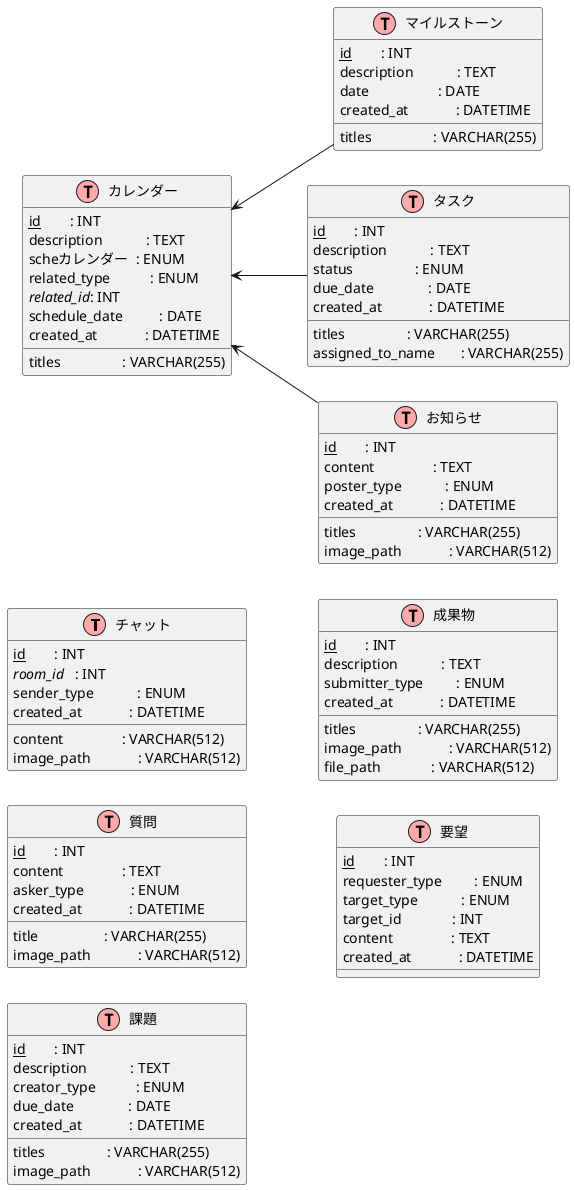 @startuml name
!define table(x)     class x << (T,#FFAAAA) >>
!define primary_key(x) <u>x</u>
!define foreign_key(x) <i>x</i>

left to right direction
skinparam classAttributeIconSize 0

table(チャット) {
  primary_key(id)        : INT
  foreign_key(room_id)   : INT
  sender_type            : ENUM
  content                : VARCHAR(512)
  image_path             : VARCHAR(512)
  created_at             : DATETIME
}

table(質問) {
  primary_key(id)        : INT
  title                  : VARCHAR(255)
  content                : TEXT
  asker_type             : ENUM
  image_path             : VARCHAR(512)
  created_at             : DATETIME
}

table(課題) {
  primary_key(id)        : INT
  titles                 : VARCHAR(255)
  description            : TEXT
  creator_type           : ENUM
  due_date               : DATE
  created_at             : DATETIME
  image_path             : VARCHAR(512)
}

table(成果物) {
  primary_key(id)        : INT
  titles                 : VARCHAR(255)
  description            : TEXT
  submitter_type         : ENUM
  image_path             : VARCHAR(512)
  file_path              : VARCHAR(512)
  created_at             : DATETIME
}

table(カレンダー) {
  primary_key(id)        : INT
  titles                 : VARCHAR(255)
  description            : TEXT
  scheカレンダー  : ENUM
  related_type           : ENUM
  foreign_key(related_id): INT
  schedule_date          : DATE
  created_at             : DATETIME
}

table(マイルストーン) {
  primary_key(id)        : INT
  titles                 : VARCHAR(255)
  description            : TEXT
  date                   : DATE
  created_at             : DATETIME
}

table(タスク) {
  primary_key(id)        : INT
  titles                 : VARCHAR(255)
  description            : TEXT
  assigned_to_name       : VARCHAR(255)
  status                 : ENUM
  due_date               : DATE
  created_at             : DATETIME
}

table(お知らせ) {
  primary_key(id)        : INT
  titles                 : VARCHAR(255)
  content                : TEXT
  image_path             : VARCHAR(512)
  poster_type            : ENUM
  created_at             : DATETIME
}

table(要望) {
  primary_key(id)        : INT
  requester_type         : ENUM
  target_type            : ENUM
  target_id              : INT
  content                : TEXT
  created_at             : DATETIME
}


カレンダー <== タスク
カレンダー <== マイルストーン
カレンダー <== お知らせ


@enduml
